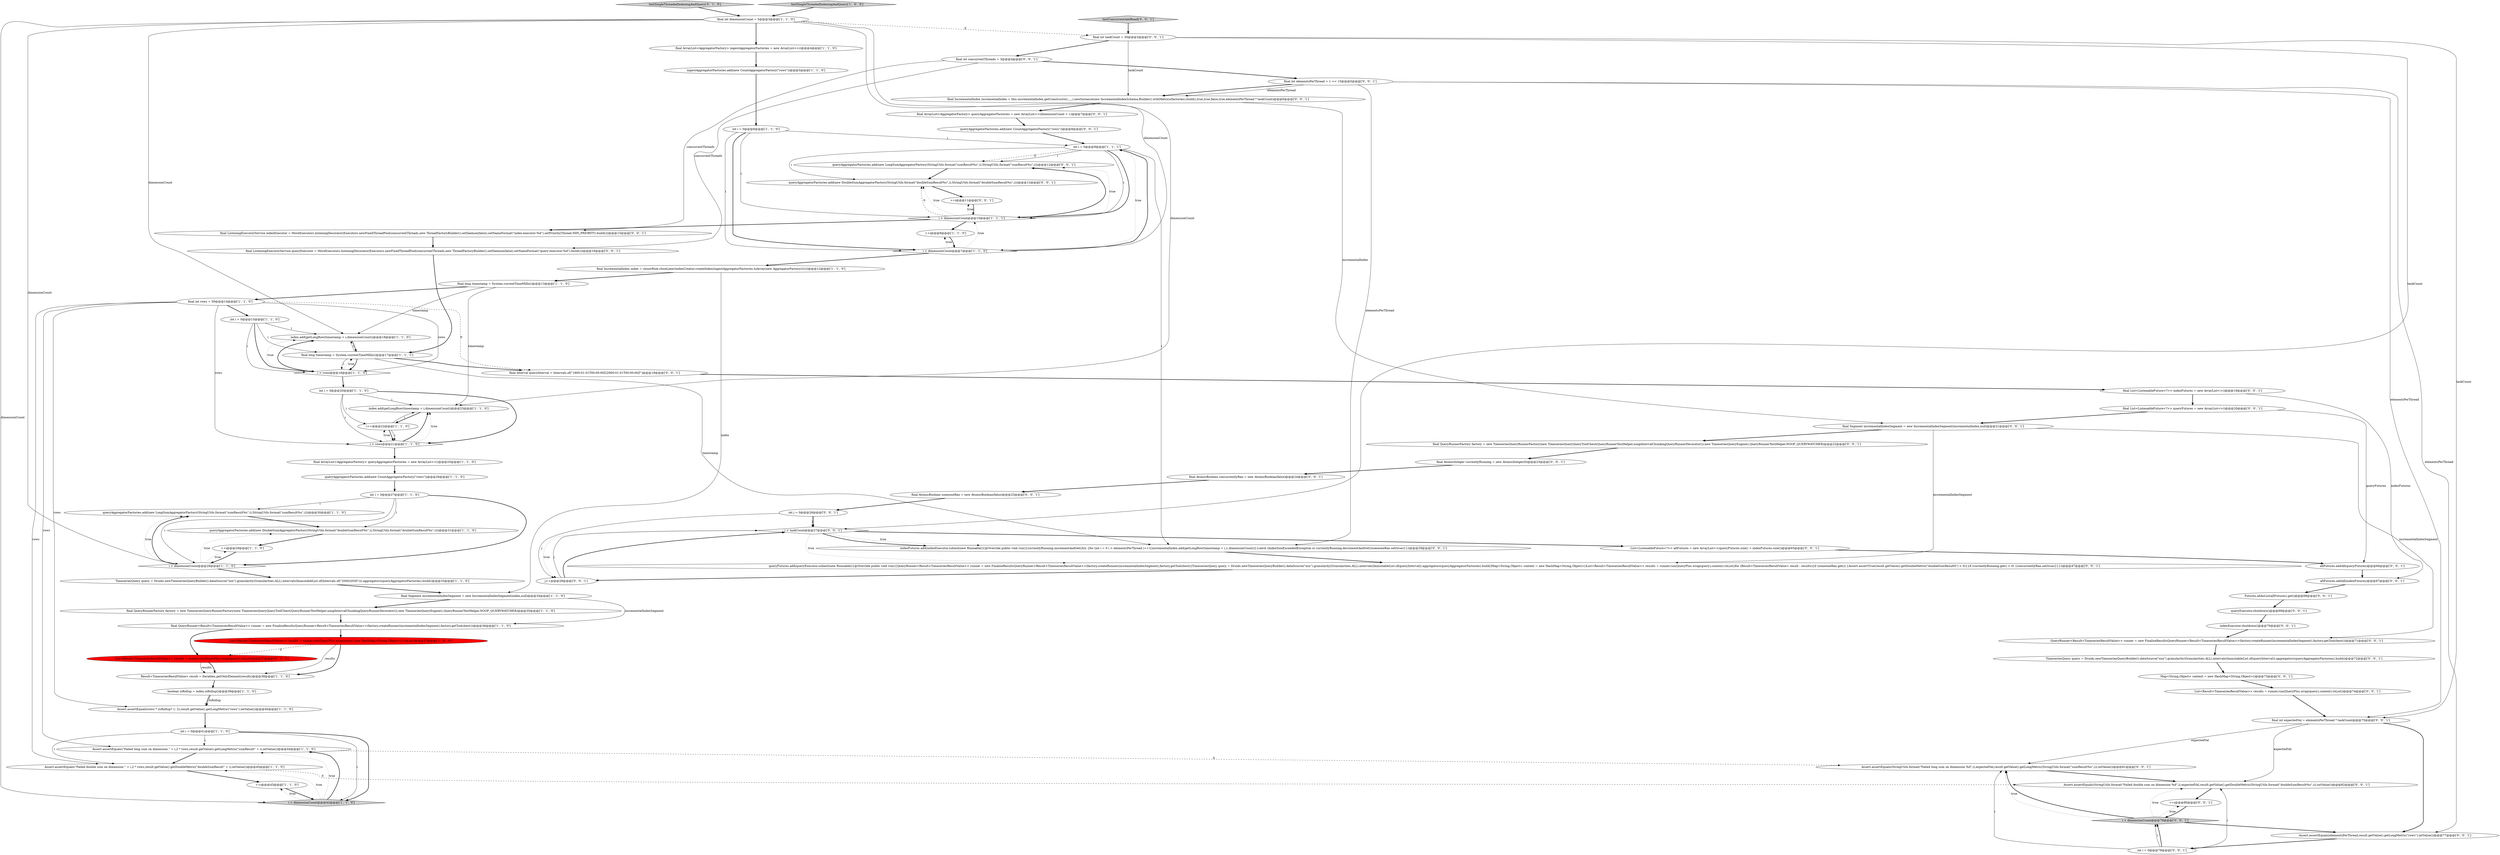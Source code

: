 digraph {
10 [style = filled, label = "Assert.assertEquals(\"Failed long sum on dimension \" + i,2 * rows,result.getValue().getLongMetric(\"sumResult\" + i).intValue())@@@44@@@['1', '1', '0']", fillcolor = white, shape = ellipse image = "AAA0AAABBB1BBB"];
23 [style = filled, label = "++i@@@8@@@['1', '1', '0']", fillcolor = white, shape = ellipse image = "AAA0AAABBB1BBB"];
58 [style = filled, label = "final int expectedVal = elementsPerThread * taskCount@@@75@@@['0', '0', '1']", fillcolor = white, shape = ellipse image = "AAA0AAABBB3BBB"];
48 [style = filled, label = "TimeseriesQuery query = Druids.newTimeseriesQueryBuilder().dataSource(\"xxx\").granularity(Granularities.ALL).intervals(ImmutableList.of(queryInterval)).aggregators(queryAggregatorFactories).build()@@@72@@@['0', '0', '1']", fillcolor = white, shape = ellipse image = "AAA0AAABBB3BBB"];
59 [style = filled, label = "allFutures.addAll(queryFutures)@@@66@@@['0', '0', '1']", fillcolor = white, shape = ellipse image = "AAA0AAABBB3BBB"];
62 [style = filled, label = "indexExecutor.shutdown()@@@70@@@['0', '0', '1']", fillcolor = white, shape = ellipse image = "AAA0AAABBB3BBB"];
44 [style = filled, label = "++i@@@11@@@['0', '0', '1']", fillcolor = white, shape = ellipse image = "AAA0AAABBB3BBB"];
16 [style = filled, label = "Assert.assertEquals(rows * (isRollup? 1: 2),result.getValue().getLongMetric(\"rows\").intValue())@@@40@@@['1', '1', '0']", fillcolor = white, shape = ellipse image = "AAA0AAABBB1BBB"];
54 [style = filled, label = "final List<ListenableFuture<?>> queryFutures = new ArrayList<>()@@@20@@@['0', '0', '1']", fillcolor = white, shape = ellipse image = "AAA0AAABBB3BBB"];
6 [style = filled, label = "index.add(getLongRow(timestamp + i,dimensionCount))@@@23@@@['1', '1', '0']", fillcolor = white, shape = ellipse image = "AAA0AAABBB1BBB"];
42 [style = filled, label = "final ArrayList<AggregatorFactory> queryAggregatorFactories = new ArrayList<>(dimensionCount + 1)@@@7@@@['0', '0', '1']", fillcolor = white, shape = ellipse image = "AAA0AAABBB3BBB"];
80 [style = filled, label = "++i@@@80@@@['0', '0', '1']", fillcolor = white, shape = ellipse image = "AAA0AAABBB3BBB"];
79 [style = filled, label = "final AtomicBoolean concurrentlyRan = new AtomicBoolean(false)@@@24@@@['0', '0', '1']", fillcolor = white, shape = ellipse image = "AAA0AAABBB3BBB"];
64 [style = filled, label = "final AtomicInteger currentlyRunning = new AtomicInteger(0)@@@23@@@['0', '0', '1']", fillcolor = white, shape = ellipse image = "AAA0AAABBB3BBB"];
31 [style = filled, label = "++i@@@43@@@['1', '1', '0']", fillcolor = white, shape = ellipse image = "AAA0AAABBB1BBB"];
36 [style = filled, label = "final ArrayList<AggregatorFactory> queryAggregatorFactories = new ArrayList<>()@@@25@@@['1', '1', '0']", fillcolor = white, shape = ellipse image = "AAA0AAABBB1BBB"];
69 [style = filled, label = "final IncrementalIndex incrementalIndex = this.incrementalIndex.getConstructor(,,,,,).newInstance(new IncrementalIndexSchema.Builder().withMetrics(factories).build(),true,true,false,true,elementsPerThread * taskCount)@@@6@@@['0', '0', '1']", fillcolor = white, shape = ellipse image = "AAA0AAABBB3BBB"];
11 [style = filled, label = "ingestAggregatorFactories.add(new CountAggregatorFactory(\"rows\"))@@@5@@@['1', '1', '0']", fillcolor = white, shape = ellipse image = "AAA0AAABBB1BBB"];
61 [style = filled, label = "queryAggregatorFactories.add(new CountAggregatorFactory(\"rows\"))@@@8@@@['0', '0', '1']", fillcolor = white, shape = ellipse image = "AAA0AAABBB3BBB"];
77 [style = filled, label = "testConcurrentAddRead['0', '0', '1']", fillcolor = lightgray, shape = diamond image = "AAA0AAABBB3BBB"];
1 [style = filled, label = "queryAggregatorFactories.add(new CountAggregatorFactory(\"rows\"))@@@26@@@['1', '1', '0']", fillcolor = white, shape = ellipse image = "AAA0AAABBB1BBB"];
35 [style = filled, label = "int i = 0@@@6@@@['1', '1', '0']", fillcolor = white, shape = ellipse image = "AAA0AAABBB1BBB"];
39 [style = filled, label = "i < dimensionCount@@@7@@@['1', '1', '0']", fillcolor = white, shape = diamond image = "AAA0AAABBB1BBB"];
49 [style = filled, label = "final QueryRunnerFactory factory = new TimeseriesQueryRunnerFactory(new TimeseriesQueryQueryToolChest(QueryRunnerTestHelper.noopIntervalChunkingQueryRunnerDecorator()),new TimeseriesQueryEngine(),QueryRunnerTestHelper.NOOP_QUERYWATCHER)@@@22@@@['0', '0', '1']", fillcolor = white, shape = ellipse image = "AAA0AAABBB3BBB"];
67 [style = filled, label = "QueryRunner<Result<TimeseriesResultValue>> runner = new FinalizeResultsQueryRunner<Result<TimeseriesResultValue>>(factory.createRunner(incrementalIndexSegment),factory.getToolchest())@@@71@@@['0', '0', '1']", fillcolor = white, shape = ellipse image = "AAA0AAABBB3BBB"];
7 [style = filled, label = "final QueryRunnerFactory factory = new TimeseriesQueryRunnerFactory(new TimeseriesQueryQueryToolChest(QueryRunnerTestHelper.noopIntervalChunkingQueryRunnerDecorator()),new TimeseriesQueryEngine(),QueryRunnerTestHelper.NOOP_QUERYWATCHER)@@@35@@@['1', '1', '0']", fillcolor = white, shape = ellipse image = "AAA0AAABBB1BBB"];
52 [style = filled, label = "queryAggregatorFactories.add(new LongSumAggregatorFactory(StringUtils.format(\"sumResult%s\",i),StringUtils.format(\"sumResult%s\",i)))@@@12@@@['0', '0', '1']", fillcolor = white, shape = ellipse image = "AAA0AAABBB3BBB"];
76 [style = filled, label = "Assert.assertEquals(StringUtils.format(\"Failed long sum on dimension %d\",i),expectedVal,result.getValue().getLongMetric(StringUtils.format(\"sumResult%s\",i)).intValue())@@@81@@@['0', '0', '1']", fillcolor = white, shape = ellipse image = "AAA0AAABBB3BBB"];
63 [style = filled, label = "final ListeningExecutorService queryExecutor = MoreExecutors.listeningDecorator(Executors.newFixedThreadPool(concurrentThreads,new ThreadFactoryBuilder().setDaemon(false).setNameFormat(\"query-executor-%d\").build()))@@@16@@@['0', '0', '1']", fillcolor = white, shape = ellipse image = "AAA0AAABBB3BBB"];
78 [style = filled, label = "queryAggregatorFactories.add(new DoubleSumAggregatorFactory(StringUtils.format(\"doubleSumResult%s\",i),StringUtils.format(\"doubleSumResult%s\",i)))@@@13@@@['0', '0', '1']", fillcolor = white, shape = ellipse image = "AAA0AAABBB3BBB"];
71 [style = filled, label = "Futures.allAsList(allFutures).get()@@@68@@@['0', '0', '1']", fillcolor = white, shape = ellipse image = "AAA0AAABBB3BBB"];
82 [style = filled, label = "Assert.assertEquals(elementsPerThread,result.getValue().getLongMetric(\"rows\").intValue())@@@77@@@['0', '0', '1']", fillcolor = white, shape = ellipse image = "AAA0AAABBB3BBB"];
15 [style = filled, label = "int i = 0@@@20@@@['1', '1', '0']", fillcolor = white, shape = ellipse image = "AAA0AAABBB1BBB"];
46 [style = filled, label = "final int concurrentThreads = 3@@@4@@@['0', '0', '1']", fillcolor = white, shape = ellipse image = "AAA0AAABBB3BBB"];
55 [style = filled, label = "int i = 0@@@78@@@['0', '0', '1']", fillcolor = white, shape = ellipse image = "AAA0AAABBB3BBB"];
41 [style = filled, label = "testSingleThreadedIndexingAndQuery['0', '1', '0']", fillcolor = lightgray, shape = diamond image = "AAA0AAABBB2BBB"];
20 [style = filled, label = "index.add(getLongRow(timestamp + i,dimensionCount))@@@18@@@['1', '1', '0']", fillcolor = white, shape = ellipse image = "AAA0AAABBB1BBB"];
27 [style = filled, label = "i < rows@@@16@@@['1', '1', '0']", fillcolor = white, shape = diamond image = "AAA0AAABBB1BBB"];
5 [style = filled, label = "boolean isRollup = index.isRollup()@@@39@@@['1', '1', '0']", fillcolor = white, shape = ellipse image = "AAA0AAABBB1BBB"];
24 [style = filled, label = "i < dimensionCount@@@10@@@['1', '1', '1']", fillcolor = white, shape = diamond image = "AAA0AAABBB1BBB"];
53 [style = filled, label = "final Interval queryInterval = Intervals.of(\"1900-01-01T00:00:00Z/2900-01-01T00:00:00Z\")@@@18@@@['0', '0', '1']", fillcolor = white, shape = ellipse image = "AAA0AAABBB3BBB"];
12 [style = filled, label = "final long timestamp = System.currentTimeMillis()@@@13@@@['1', '1', '0']", fillcolor = white, shape = ellipse image = "AAA0AAABBB1BBB"];
2 [style = filled, label = "final QueryRunner<Result<TimeseriesResultValue>> runner = new FinalizeResultsQueryRunner<Result<TimeseriesResultValue>>(factory.createRunner(incrementalIndexSegment),factory.getToolchest())@@@36@@@['1', '1', '0']", fillcolor = white, shape = ellipse image = "AAA0AAABBB1BBB"];
19 [style = filled, label = "TimeseriesQuery query = Druids.newTimeseriesQueryBuilder().dataSource(\"xxx\").granularity(Granularities.ALL).intervals(ImmutableList.of(Intervals.of(\"2000/2030\"))).aggregators(queryAggregatorFactories).build()@@@33@@@['1', '1', '0']", fillcolor = white, shape = ellipse image = "AAA0AAABBB1BBB"];
51 [style = filled, label = "final List<ListenableFuture<?>> indexFutures = new ArrayList<>()@@@19@@@['0', '0', '1']", fillcolor = white, shape = ellipse image = "AAA0AAABBB3BBB"];
34 [style = filled, label = "final int rows = 50@@@14@@@['1', '1', '0']", fillcolor = white, shape = ellipse image = "AAA0AAABBB1BBB"];
40 [style = filled, label = "List<Result<TimeseriesResultValue>> results = runner.run(QueryPlus.wrap(query)).toList()@@@37@@@['0', '1', '0']", fillcolor = red, shape = ellipse image = "AAA1AAABBB2BBB"];
65 [style = filled, label = "int j = 0@@@26@@@['0', '0', '1']", fillcolor = white, shape = ellipse image = "AAA0AAABBB3BBB"];
83 [style = filled, label = "j < taskCount@@@27@@@['0', '0', '1']", fillcolor = white, shape = diamond image = "AAA0AAABBB3BBB"];
8 [style = filled, label = "int i = 0@@@9@@@['1', '1', '1']", fillcolor = white, shape = ellipse image = "AAA0AAABBB1BBB"];
30 [style = filled, label = "queryAggregatorFactories.add(new LongSumAggregatorFactory(StringUtils.format(\"sumResult%s\",i),StringUtils.format(\"sumResult%s\",i)))@@@30@@@['1', '1', '0']", fillcolor = white, shape = ellipse image = "AAA0AAABBB1BBB"];
60 [style = filled, label = "List<Result<TimeseriesResultValue>> results = runner.run(QueryPlus.wrap(query),context).toList()@@@74@@@['0', '0', '1']", fillcolor = white, shape = ellipse image = "AAA0AAABBB3BBB"];
37 [style = filled, label = "final int dimensionCount = 5@@@3@@@['1', '1', '0']", fillcolor = white, shape = ellipse image = "AAA0AAABBB1BBB"];
56 [style = filled, label = "List<ListenableFuture<?>> allFutures = new ArrayList<>(queryFutures.size() + indexFutures.size())@@@65@@@['0', '0', '1']", fillcolor = white, shape = ellipse image = "AAA0AAABBB3BBB"];
45 [style = filled, label = "Map<String,Object> context = new HashMap<String,Object>()@@@73@@@['0', '0', '1']", fillcolor = white, shape = ellipse image = "AAA0AAABBB3BBB"];
3 [style = filled, label = "List<Result<TimeseriesResultValue>> results = runner.run(QueryPlus.wrap(query),new HashMap<String,Object>()).toList()@@@37@@@['1', '0', '0']", fillcolor = red, shape = ellipse image = "AAA1AAABBB1BBB"];
32 [style = filled, label = "i++@@@22@@@['1', '1', '0']", fillcolor = white, shape = ellipse image = "AAA0AAABBB1BBB"];
25 [style = filled, label = "Result<TimeseriesResultValue> result = Iterables.getOnlyElement(results)@@@38@@@['1', '1', '0']", fillcolor = white, shape = ellipse image = "AAA0AAABBB1BBB"];
73 [style = filled, label = "final ListeningExecutorService indexExecutor = MoreExecutors.listeningDecorator(Executors.newFixedThreadPool(concurrentThreads,new ThreadFactoryBuilder().setDaemon(false).setNameFormat(\"index-executor-%d\").setPriority(Thread.MIN_PRIORITY).build()))@@@15@@@['0', '0', '1']", fillcolor = white, shape = ellipse image = "AAA0AAABBB3BBB"];
17 [style = filled, label = "final ArrayList<AggregatorFactory> ingestAggregatorFactories = new ArrayList<>()@@@4@@@['1', '1', '0']", fillcolor = white, shape = ellipse image = "AAA0AAABBB1BBB"];
68 [style = filled, label = "i < dimensionCount@@@79@@@['0', '0', '1']", fillcolor = lightgray, shape = diamond image = "AAA0AAABBB3BBB"];
47 [style = filled, label = "j++@@@28@@@['0', '0', '1']", fillcolor = white, shape = ellipse image = "AAA0AAABBB3BBB"];
29 [style = filled, label = "i < dimensionCount@@@28@@@['1', '1', '0']", fillcolor = white, shape = diamond image = "AAA0AAABBB1BBB"];
22 [style = filled, label = "int i = 0@@@27@@@['1', '1', '0']", fillcolor = white, shape = ellipse image = "AAA0AAABBB1BBB"];
57 [style = filled, label = "final int elementsPerThread = 1 << 15@@@5@@@['0', '0', '1']", fillcolor = white, shape = ellipse image = "AAA0AAABBB3BBB"];
18 [style = filled, label = "i < rows@@@21@@@['1', '1', '0']", fillcolor = white, shape = diamond image = "AAA0AAABBB1BBB"];
13 [style = filled, label = "queryAggregatorFactories.add(new DoubleSumAggregatorFactory(StringUtils.format(\"doubleSumResult%s\",i),StringUtils.format(\"doubleSumResult%s\",i)))@@@31@@@['1', '1', '0']", fillcolor = white, shape = ellipse image = "AAA0AAABBB1BBB"];
50 [style = filled, label = "allFutures.addAll(indexFutures)@@@67@@@['0', '0', '1']", fillcolor = white, shape = ellipse image = "AAA0AAABBB3BBB"];
70 [style = filled, label = "final Segment incrementalIndexSegment = new IncrementalIndexSegment(incrementalIndex,null)@@@21@@@['0', '0', '1']", fillcolor = white, shape = ellipse image = "AAA0AAABBB3BBB"];
72 [style = filled, label = "final int taskCount = 30@@@3@@@['0', '0', '1']", fillcolor = white, shape = ellipse image = "AAA0AAABBB3BBB"];
4 [style = filled, label = "testSingleThreadedIndexingAndQuery['1', '0', '0']", fillcolor = lightgray, shape = diamond image = "AAA0AAABBB1BBB"];
81 [style = filled, label = "indexFutures.add(indexExecutor.submit(new Runnable(){@Override public void run(){currentlyRunning.incrementAndGet()try {for (int i = 0 i < elementsPerThread i++){incrementalIndex.add(getLongRow(timestamp + i,1,dimensionCount))}}catch (IndexSizeExceededException e) currentlyRunning.decrementAndGet()someoneRan.set(true)}}))@@@29@@@['0', '0', '1']", fillcolor = white, shape = ellipse image = "AAA0AAABBB3BBB"];
21 [style = filled, label = "i < dimensionCount@@@42@@@['1', '1', '0']", fillcolor = lightgray, shape = diamond image = "AAA0AAABBB1BBB"];
43 [style = filled, label = "final AtomicBoolean someoneRan = new AtomicBoolean(false)@@@25@@@['0', '0', '1']", fillcolor = white, shape = ellipse image = "AAA0AAABBB3BBB"];
38 [style = filled, label = "++i@@@29@@@['1', '1', '0']", fillcolor = white, shape = ellipse image = "AAA0AAABBB1BBB"];
74 [style = filled, label = "queryExecutor.shutdown()@@@69@@@['0', '0', '1']", fillcolor = white, shape = ellipse image = "AAA0AAABBB3BBB"];
26 [style = filled, label = "final IncrementalIndex index = closerRule.closeLater(indexCreator.createIndex(ingestAggregatorFactories.toArray(new AggregatorFactory(((()))@@@12@@@['1', '1', '0']", fillcolor = white, shape = ellipse image = "AAA0AAABBB1BBB"];
33 [style = filled, label = "int i = 0@@@15@@@['1', '1', '0']", fillcolor = white, shape = ellipse image = "AAA0AAABBB1BBB"];
66 [style = filled, label = "queryFutures.add(queryExecutor.submit(new Runnable(){@Override public void run(){QueryRunner<Result<TimeseriesResultValue>> runner = new FinalizeResultsQueryRunner<Result<TimeseriesResultValue>>(factory.createRunner(incrementalIndexSegment),factory.getToolchest())TimeseriesQuery query = Druids.newTimeseriesQueryBuilder().dataSource(\"xxx\").granularity(Granularities.ALL).intervals(ImmutableList.of(queryInterval)).aggregators(queryAggregatorFactories).build()Map<String,Object> context = new HashMap<String,Object>()List<Result<TimeseriesResultValue>> results = runner.run(QueryPlus.wrap(query),context).toList()for (Result<TimeseriesResultValue> result : results){if (someoneRan.get()) {Assert.assertTrue(result.getValue().getDoubleMetric(\"doubleSumResult0\") > 0)}}if (currentlyRunning.get() > 0) {concurrentlyRan.set(true)}}}))@@@47@@@['0', '0', '1']", fillcolor = white, shape = ellipse image = "AAA0AAABBB3BBB"];
75 [style = filled, label = "Assert.assertEquals(StringUtils.format(\"Failed double sum on dimension %d\",i),expectedVal,result.getValue().getDoubleMetric(StringUtils.format(\"doubleSumResult%s\",i)).intValue())@@@82@@@['0', '0', '1']", fillcolor = white, shape = ellipse image = "AAA0AAABBB3BBB"];
9 [style = filled, label = "int i = 0@@@41@@@['1', '1', '0']", fillcolor = white, shape = ellipse image = "AAA0AAABBB1BBB"];
14 [style = filled, label = "Assert.assertEquals(\"Failed double sum on dimension \" + i,2 * rows,result.getValue().getDoubleMetric(\"doubleSumResult\" + i).intValue())@@@45@@@['1', '1', '0']", fillcolor = white, shape = ellipse image = "AAA0AAABBB1BBB"];
28 [style = filled, label = "final long timestamp = System.currentTimeMillis()@@@17@@@['1', '1', '1']", fillcolor = white, shape = ellipse image = "AAA0AAABBB1BBB"];
0 [style = filled, label = "final Segment incrementalIndexSegment = new IncrementalIndexSegment(index,null)@@@34@@@['1', '1', '0']", fillcolor = white, shape = ellipse image = "AAA0AAABBB1BBB"];
26->0 [style = solid, label="index"];
21->10 [style = bold, label=""];
55->68 [style = bold, label=""];
30->13 [style = bold, label=""];
9->14 [style = solid, label="i"];
3->40 [style = dashed, label="0"];
29->30 [style = bold, label=""];
39->24 [style = dotted, label="true"];
46->73 [style = solid, label="concurrentThreads"];
67->48 [style = bold, label=""];
69->70 [style = solid, label="incrementalIndex"];
40->25 [style = bold, label=""];
83->81 [style = dotted, label="true"];
24->73 [style = bold, label=""];
31->21 [style = bold, label=""];
68->80 [style = dotted, label="true"];
37->21 [style = solid, label="dimensionCount"];
8->24 [style = solid, label="i"];
27->15 [style = bold, label=""];
9->10 [style = solid, label="i"];
69->42 [style = bold, label=""];
62->67 [style = bold, label=""];
22->30 [style = solid, label="i"];
8->81 [style = solid, label="i"];
66->47 [style = bold, label=""];
70->66 [style = solid, label="incrementalIndexSegment"];
64->79 [style = bold, label=""];
26->12 [style = bold, label=""];
29->13 [style = dotted, label="true"];
81->66 [style = bold, label=""];
63->28 [style = bold, label=""];
71->74 [style = bold, label=""];
33->27 [style = solid, label="i"];
37->72 [style = dashed, label="0"];
57->69 [style = solid, label="elementsPerThread"];
70->67 [style = solid, label="incrementalIndexSegment"];
9->21 [style = bold, label=""];
58->76 [style = solid, label="expectedVal"];
35->39 [style = solid, label="i"];
32->18 [style = bold, label=""];
83->56 [style = bold, label=""];
65->47 [style = solid, label="j"];
16->9 [style = bold, label=""];
72->69 [style = solid, label="taskCount"];
76->75 [style = bold, label=""];
28->81 [style = solid, label="timestamp"];
58->75 [style = solid, label="expectedVal"];
52->78 [style = bold, label=""];
6->32 [style = bold, label=""];
40->25 [style = solid, label="results"];
49->64 [style = bold, label=""];
54->59 [style = solid, label="queryFutures"];
28->20 [style = solid, label="i"];
12->20 [style = solid, label="timestamp"];
68->75 [style = dotted, label="true"];
39->8 [style = dotted, label="true"];
10->14 [style = bold, label=""];
78->44 [style = bold, label=""];
51->54 [style = bold, label=""];
68->76 [style = bold, label=""];
34->27 [style = solid, label="rows"];
15->18 [style = solid, label="i"];
34->33 [style = bold, label=""];
41->37 [style = bold, label=""];
39->8 [style = bold, label=""];
83->47 [style = dotted, label="true"];
65->83 [style = bold, label=""];
68->82 [style = bold, label=""];
28->27 [style = solid, label="i"];
15->32 [style = solid, label="i"];
46->63 [style = solid, label="concurrentThreads"];
37->6 [style = solid, label="dimensionCount"];
33->27 [style = bold, label=""];
39->26 [style = bold, label=""];
24->78 [style = dashed, label="0"];
15->6 [style = solid, label="i"];
24->52 [style = dotted, label="true"];
0->7 [style = bold, label=""];
18->6 [style = dotted, label="true"];
32->18 [style = solid, label="i"];
79->43 [style = bold, label=""];
83->81 [style = bold, label=""];
12->6 [style = solid, label="timestamp"];
21->31 [style = dotted, label="true"];
7->2 [style = bold, label=""];
27->20 [style = dotted, label="true"];
61->8 [style = bold, label=""];
72->83 [style = solid, label="taskCount"];
55->76 [style = solid, label="i"];
22->29 [style = solid, label="i"];
33->20 [style = solid, label="i"];
45->60 [style = bold, label=""];
35->8 [style = solid, label="i"];
9->21 [style = solid, label="i"];
54->70 [style = bold, label=""];
27->20 [style = bold, label=""];
42->61 [style = bold, label=""];
57->69 [style = bold, label=""];
8->24 [style = bold, label=""];
59->50 [style = bold, label=""];
73->63 [style = bold, label=""];
37->39 [style = solid, label="dimensionCount"];
34->18 [style = solid, label="rows"];
57->81 [style = solid, label="elementsPerThread"];
2->3 [style = bold, label=""];
37->20 [style = solid, label="dimensionCount"];
35->39 [style = bold, label=""];
24->44 [style = dotted, label="true"];
22->29 [style = bold, label=""];
21->10 [style = dotted, label="true"];
24->78 [style = dotted, label="true"];
8->78 [style = solid, label="i"];
19->0 [style = bold, label=""];
34->10 [style = solid, label="rows"];
5->16 [style = bold, label=""];
60->58 [style = bold, label=""];
47->83 [style = solid, label="j"];
39->23 [style = dotted, label="true"];
74->62 [style = bold, label=""];
29->19 [style = bold, label=""];
18->6 [style = bold, label=""];
80->68 [style = bold, label=""];
33->28 [style = solid, label="i"];
55->75 [style = solid, label="i"];
43->65 [style = bold, label=""];
14->31 [style = bold, label=""];
47->83 [style = bold, label=""];
72->58 [style = solid, label="taskCount"];
23->39 [style = bold, label=""];
25->5 [style = bold, label=""];
82->55 [style = bold, label=""];
0->2 [style = solid, label="incrementalIndexSegment"];
50->71 [style = bold, label=""];
44->24 [style = bold, label=""];
34->14 [style = solid, label="rows"];
46->57 [style = bold, label=""];
56->59 [style = bold, label=""];
55->68 [style = solid, label="i"];
8->52 [style = dashed, label="0"];
70->49 [style = bold, label=""];
24->23 [style = bold, label=""];
75->80 [style = bold, label=""];
37->29 [style = solid, label="dimensionCount"];
35->24 [style = solid, label="i"];
68->76 [style = dotted, label="true"];
53->51 [style = bold, label=""];
72->46 [style = bold, label=""];
3->25 [style = bold, label=""];
28->53 [style = bold, label=""];
22->13 [style = solid, label="i"];
8->52 [style = solid, label="i"];
38->29 [style = bold, label=""];
37->17 [style = bold, label=""];
20->28 [style = bold, label=""];
65->83 [style = solid, label="j"];
29->38 [style = dotted, label="true"];
12->34 [style = bold, label=""];
18->36 [style = bold, label=""];
14->75 [style = dashed, label="0"];
2->40 [style = bold, label=""];
77->72 [style = bold, label=""];
57->58 [style = solid, label="elementsPerThread"];
10->76 [style = dashed, label="0"];
15->18 [style = bold, label=""];
18->32 [style = dotted, label="true"];
36->1 [style = bold, label=""];
11->35 [style = bold, label=""];
5->16 [style = solid, label="isRollup"];
34->53 [style = dashed, label="0"];
1->22 [style = bold, label=""];
32->6 [style = solid, label="i"];
57->82 [style = solid, label="elementsPerThread"];
27->28 [style = dotted, label="true"];
48->45 [style = bold, label=""];
51->50 [style = solid, label="indexFutures"];
4->37 [style = bold, label=""];
83->66 [style = dotted, label="true"];
3->25 [style = solid, label="results"];
21->14 [style = dotted, label="true"];
29->30 [style = dotted, label="true"];
34->16 [style = solid, label="rows"];
24->52 [style = bold, label=""];
13->38 [style = bold, label=""];
28->27 [style = bold, label=""];
58->82 [style = bold, label=""];
17->11 [style = bold, label=""];
}
